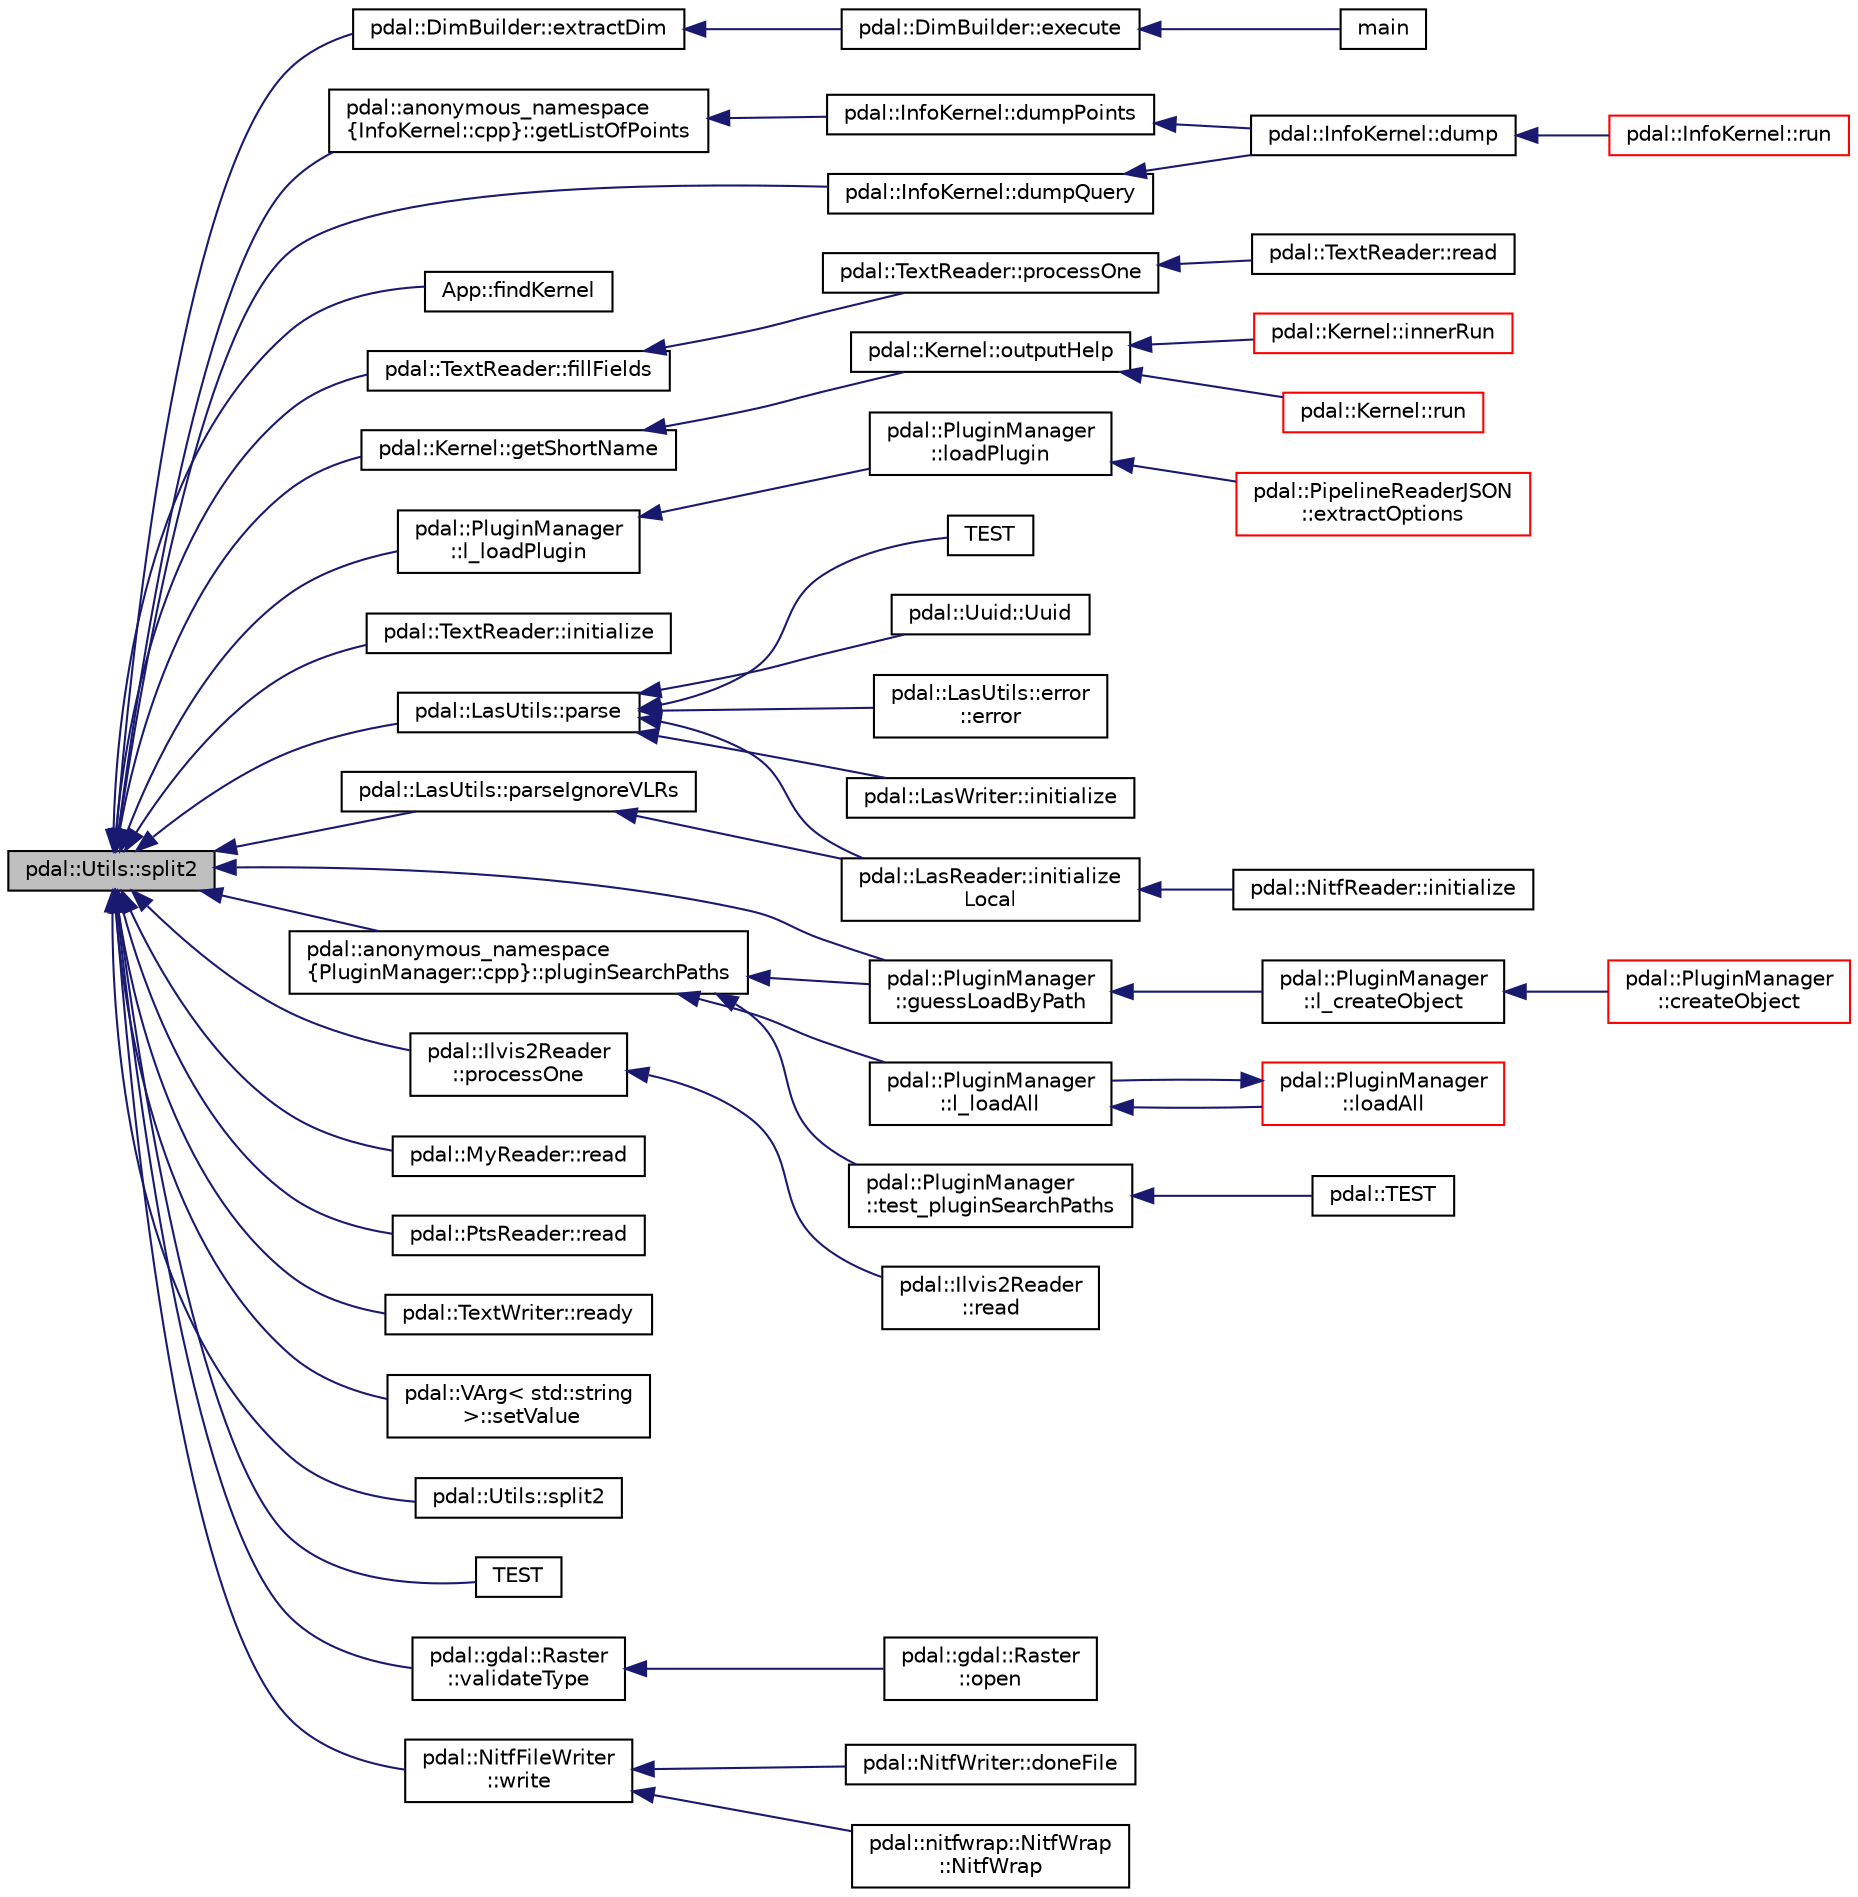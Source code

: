 digraph "pdal::Utils::split2"
{
  edge [fontname="Helvetica",fontsize="10",labelfontname="Helvetica",labelfontsize="10"];
  node [fontname="Helvetica",fontsize="10",shape=record];
  rankdir="LR";
  Node1 [label="pdal::Utils::split2",height=0.2,width=0.4,color="black", fillcolor="grey75", style="filled", fontcolor="black"];
  Node1 -> Node2 [dir="back",color="midnightblue",fontsize="10",style="solid",fontname="Helvetica"];
  Node2 [label="pdal::InfoKernel::dumpQuery",height=0.2,width=0.4,color="black", fillcolor="white", style="filled",URL="$classpdal_1_1InfoKernel.html#a560094127dc8acaf76ab8a3ed9656ce9"];
  Node2 -> Node3 [dir="back",color="midnightblue",fontsize="10",style="solid",fontname="Helvetica"];
  Node3 [label="pdal::InfoKernel::dump",height=0.2,width=0.4,color="black", fillcolor="white", style="filled",URL="$classpdal_1_1InfoKernel.html#a402cba839f0a07e7d1b5982869ae71c5"];
  Node3 -> Node4 [dir="back",color="midnightblue",fontsize="10",style="solid",fontname="Helvetica"];
  Node4 [label="pdal::InfoKernel::run",height=0.2,width=0.4,color="red", fillcolor="white", style="filled",URL="$classpdal_1_1InfoKernel.html#a507a4fa6aa98127ddc55bb730bcf6a2f"];
  Node1 -> Node5 [dir="back",color="midnightblue",fontsize="10",style="solid",fontname="Helvetica"];
  Node5 [label="pdal::DimBuilder::extractDim",height=0.2,width=0.4,color="black", fillcolor="white", style="filled",URL="$classpdal_1_1DimBuilder.html#a51bc21469f4546a9d5152f725ae41345"];
  Node5 -> Node6 [dir="back",color="midnightblue",fontsize="10",style="solid",fontname="Helvetica"];
  Node6 [label="pdal::DimBuilder::execute",height=0.2,width=0.4,color="black", fillcolor="white", style="filled",URL="$classpdal_1_1DimBuilder.html#a80dc37c7ba907d37af6ce04620364855"];
  Node6 -> Node7 [dir="back",color="midnightblue",fontsize="10",style="solid",fontname="Helvetica"];
  Node7 [label="main",height=0.2,width=0.4,color="black", fillcolor="white", style="filled",URL="$DimBuilder_8cpp.html#a0ddf1224851353fc92bfbff6f499fa97"];
  Node1 -> Node8 [dir="back",color="midnightblue",fontsize="10",style="solid",fontname="Helvetica"];
  Node8 [label="pdal::TextReader::fillFields",height=0.2,width=0.4,color="black", fillcolor="white", style="filled",URL="$classpdal_1_1TextReader.html#ad84d96b6633d11d99204a0f12050ec7d"];
  Node8 -> Node9 [dir="back",color="midnightblue",fontsize="10",style="solid",fontname="Helvetica"];
  Node9 [label="pdal::TextReader::processOne",height=0.2,width=0.4,color="black", fillcolor="white", style="filled",URL="$classpdal_1_1TextReader.html#a55dcdf19c947158592db12930696b0a0"];
  Node9 -> Node10 [dir="back",color="midnightblue",fontsize="10",style="solid",fontname="Helvetica"];
  Node10 [label="pdal::TextReader::read",height=0.2,width=0.4,color="black", fillcolor="white", style="filled",URL="$classpdal_1_1TextReader.html#abced10f0b951aae75fa82807b78cc111"];
  Node1 -> Node11 [dir="back",color="midnightblue",fontsize="10",style="solid",fontname="Helvetica"];
  Node11 [label="App::findKernel",height=0.2,width=0.4,color="black", fillcolor="white", style="filled",URL="$classApp.html#a450eaeaf824577f3ad04668512a654c3"];
  Node1 -> Node12 [dir="back",color="midnightblue",fontsize="10",style="solid",fontname="Helvetica"];
  Node12 [label="pdal::anonymous_namespace\l\{InfoKernel::cpp\}::getListOfPoints",height=0.2,width=0.4,color="black", fillcolor="white", style="filled",URL="$namespacepdal_1_1anonymous__namespace_02InfoKernel_8cpp_03.html#af6d8bead92b952511925b36e6204bdd6"];
  Node12 -> Node13 [dir="back",color="midnightblue",fontsize="10",style="solid",fontname="Helvetica"];
  Node13 [label="pdal::InfoKernel::dumpPoints",height=0.2,width=0.4,color="black", fillcolor="white", style="filled",URL="$classpdal_1_1InfoKernel.html#ae3390441d7172ddfee191dddef7c2fce"];
  Node13 -> Node3 [dir="back",color="midnightblue",fontsize="10",style="solid",fontname="Helvetica"];
  Node1 -> Node14 [dir="back",color="midnightblue",fontsize="10",style="solid",fontname="Helvetica"];
  Node14 [label="pdal::Kernel::getShortName",height=0.2,width=0.4,color="black", fillcolor="white", style="filled",URL="$classpdal_1_1Kernel.html#ad18c5166ac0a263870a529264f23c942"];
  Node14 -> Node15 [dir="back",color="midnightblue",fontsize="10",style="solid",fontname="Helvetica"];
  Node15 [label="pdal::Kernel::outputHelp",height=0.2,width=0.4,color="black", fillcolor="white", style="filled",URL="$classpdal_1_1Kernel.html#a3df4417590a1b1658e3b8562d9b4acfa"];
  Node15 -> Node16 [dir="back",color="midnightblue",fontsize="10",style="solid",fontname="Helvetica"];
  Node16 [label="pdal::Kernel::innerRun",height=0.2,width=0.4,color="red", fillcolor="white", style="filled",URL="$classpdal_1_1Kernel.html#a75417dddc31172a99c7b7c90fdf7aa90"];
  Node15 -> Node17 [dir="back",color="midnightblue",fontsize="10",style="solid",fontname="Helvetica"];
  Node17 [label="pdal::Kernel::run",height=0.2,width=0.4,color="red", fillcolor="white", style="filled",URL="$classpdal_1_1Kernel.html#a063a87bdb5459f336c905ab0d2ce3b05"];
  Node1 -> Node18 [dir="back",color="midnightblue",fontsize="10",style="solid",fontname="Helvetica"];
  Node18 [label="pdal::PluginManager\l::guessLoadByPath",height=0.2,width=0.4,color="black", fillcolor="white", style="filled",URL="$classpdal_1_1PluginManager.html#a4b104d8173aec62bcd3745ddee7aa3d5"];
  Node18 -> Node19 [dir="back",color="midnightblue",fontsize="10",style="solid",fontname="Helvetica"];
  Node19 [label="pdal::PluginManager\l::l_createObject",height=0.2,width=0.4,color="black", fillcolor="white", style="filled",URL="$classpdal_1_1PluginManager.html#a1d74a4219bdf2592c026084e0aa3809a"];
  Node19 -> Node20 [dir="back",color="midnightblue",fontsize="10",style="solid",fontname="Helvetica"];
  Node20 [label="pdal::PluginManager\l::createObject",height=0.2,width=0.4,color="red", fillcolor="white", style="filled",URL="$classpdal_1_1PluginManager.html#a70e78b2649f28e266ec11b7a9e183af9"];
  Node1 -> Node21 [dir="back",color="midnightblue",fontsize="10",style="solid",fontname="Helvetica"];
  Node21 [label="pdal::TextReader::initialize",height=0.2,width=0.4,color="black", fillcolor="white", style="filled",URL="$classpdal_1_1TextReader.html#ab1ac1a1f74565c6773ab1bbe90cde204"];
  Node1 -> Node22 [dir="back",color="midnightblue",fontsize="10",style="solid",fontname="Helvetica"];
  Node22 [label="pdal::PluginManager\l::l_loadPlugin",height=0.2,width=0.4,color="black", fillcolor="white", style="filled",URL="$classpdal_1_1PluginManager.html#a15e7ad2b6a2960400decd9845b382c40"];
  Node22 -> Node23 [dir="back",color="midnightblue",fontsize="10",style="solid",fontname="Helvetica"];
  Node23 [label="pdal::PluginManager\l::loadPlugin",height=0.2,width=0.4,color="black", fillcolor="white", style="filled",URL="$classpdal_1_1PluginManager.html#ab6a21660c6115bf3ce1e3372f757bcb4"];
  Node23 -> Node24 [dir="back",color="midnightblue",fontsize="10",style="solid",fontname="Helvetica"];
  Node24 [label="pdal::PipelineReaderJSON\l::extractOptions",height=0.2,width=0.4,color="red", fillcolor="white", style="filled",URL="$classpdal_1_1PipelineReaderJSON.html#a51024630985308ccf8843f250b685545"];
  Node1 -> Node25 [dir="back",color="midnightblue",fontsize="10",style="solid",fontname="Helvetica"];
  Node25 [label="pdal::LasUtils::parse",height=0.2,width=0.4,color="black", fillcolor="white", style="filled",URL="$namespacepdal_1_1LasUtils.html#aa78ca118dc2638ab806bec5afb12b224"];
  Node25 -> Node26 [dir="back",color="midnightblue",fontsize="10",style="solid",fontname="Helvetica"];
  Node26 [label="pdal::LasUtils::error\l::error",height=0.2,width=0.4,color="black", fillcolor="white", style="filled",URL="$structpdal_1_1LasUtils_1_1error.html#a96fcbe86a7b0480997a9af72956d34d1"];
  Node25 -> Node27 [dir="back",color="midnightblue",fontsize="10",style="solid",fontname="Helvetica"];
  Node27 [label="pdal::LasWriter::initialize",height=0.2,width=0.4,color="black", fillcolor="white", style="filled",URL="$classpdal_1_1LasWriter.html#ac06df277822c359343f95003bfda9cce"];
  Node25 -> Node28 [dir="back",color="midnightblue",fontsize="10",style="solid",fontname="Helvetica"];
  Node28 [label="pdal::LasReader::initialize\lLocal",height=0.2,width=0.4,color="black", fillcolor="white", style="filled",URL="$classpdal_1_1LasReader.html#a998510dc0b7d1b59387a5c2686c27f46"];
  Node28 -> Node29 [dir="back",color="midnightblue",fontsize="10",style="solid",fontname="Helvetica"];
  Node29 [label="pdal::NitfReader::initialize",height=0.2,width=0.4,color="black", fillcolor="white", style="filled",URL="$classpdal_1_1NitfReader.html#aff135fa0b6888020a5de9eb33e2d7fea"];
  Node25 -> Node30 [dir="back",color="midnightblue",fontsize="10",style="solid",fontname="Helvetica"];
  Node30 [label="TEST",height=0.2,width=0.4,color="black", fillcolor="white", style="filled",URL="$ProgramArgsTest_8cpp.html#a5c58b8358e6272f453c00259f5b2ad75"];
  Node25 -> Node31 [dir="back",color="midnightblue",fontsize="10",style="solid",fontname="Helvetica"];
  Node31 [label="pdal::Uuid::Uuid",height=0.2,width=0.4,color="black", fillcolor="white", style="filled",URL="$classpdal_1_1Uuid.html#a9df2a9432eaeaff6bb97761e7be07d38"];
  Node1 -> Node32 [dir="back",color="midnightblue",fontsize="10",style="solid",fontname="Helvetica"];
  Node32 [label="pdal::LasUtils::parseIgnoreVLRs",height=0.2,width=0.4,color="black", fillcolor="white", style="filled",URL="$namespacepdal_1_1LasUtils.html#aa3390d8572d48c1f2294cde07e614319"];
  Node32 -> Node28 [dir="back",color="midnightblue",fontsize="10",style="solid",fontname="Helvetica"];
  Node1 -> Node33 [dir="back",color="midnightblue",fontsize="10",style="solid",fontname="Helvetica"];
  Node33 [label="pdal::anonymous_namespace\l\{PluginManager::cpp\}::pluginSearchPaths",height=0.2,width=0.4,color="black", fillcolor="white", style="filled",URL="$namespacepdal_1_1anonymous__namespace_02PluginManager_8cpp_03.html#a1fdbb485623dfdef1f484e665ffe43fe"];
  Node33 -> Node18 [dir="back",color="midnightblue",fontsize="10",style="solid",fontname="Helvetica"];
  Node33 -> Node34 [dir="back",color="midnightblue",fontsize="10",style="solid",fontname="Helvetica"];
  Node34 [label="pdal::PluginManager\l::l_loadAll",height=0.2,width=0.4,color="black", fillcolor="white", style="filled",URL="$classpdal_1_1PluginManager.html#a08754912ac446213223ab8cfa0d86ac5"];
  Node34 -> Node35 [dir="back",color="midnightblue",fontsize="10",style="solid",fontname="Helvetica"];
  Node35 [label="pdal::PluginManager\l::loadAll",height=0.2,width=0.4,color="red", fillcolor="white", style="filled",URL="$classpdal_1_1PluginManager.html#a91c1c05a286aac945accd3187c22c0b3"];
  Node35 -> Node34 [dir="back",color="midnightblue",fontsize="10",style="solid",fontname="Helvetica"];
  Node33 -> Node36 [dir="back",color="midnightblue",fontsize="10",style="solid",fontname="Helvetica"];
  Node36 [label="pdal::PluginManager\l::test_pluginSearchPaths",height=0.2,width=0.4,color="black", fillcolor="white", style="filled",URL="$classpdal_1_1PluginManager.html#a586542f74527b1ad766b49ea823d90a5"];
  Node36 -> Node37 [dir="back",color="midnightblue",fontsize="10",style="solid",fontname="Helvetica"];
  Node37 [label="pdal::TEST",height=0.2,width=0.4,color="black", fillcolor="white", style="filled",URL="$namespacepdal.html#a8468f4aac593814b1fa17ab58272129c"];
  Node1 -> Node38 [dir="back",color="midnightblue",fontsize="10",style="solid",fontname="Helvetica"];
  Node38 [label="pdal::Ilvis2Reader\l::processOne",height=0.2,width=0.4,color="black", fillcolor="white", style="filled",URL="$classpdal_1_1Ilvis2Reader.html#ac396bea41b06d5528521dc48f2bf3f1b"];
  Node38 -> Node39 [dir="back",color="midnightblue",fontsize="10",style="solid",fontname="Helvetica"];
  Node39 [label="pdal::Ilvis2Reader\l::read",height=0.2,width=0.4,color="black", fillcolor="white", style="filled",URL="$classpdal_1_1Ilvis2Reader.html#a36ad873f8bdb773ccd87a9b8d3127cde"];
  Node1 -> Node40 [dir="back",color="midnightblue",fontsize="10",style="solid",fontname="Helvetica"];
  Node40 [label="pdal::MyReader::read",height=0.2,width=0.4,color="black", fillcolor="white", style="filled",URL="$classpdal_1_1MyReader.html#a57105fe5414522b13e446aead08942a9"];
  Node1 -> Node41 [dir="back",color="midnightblue",fontsize="10",style="solid",fontname="Helvetica"];
  Node41 [label="pdal::PtsReader::read",height=0.2,width=0.4,color="black", fillcolor="white", style="filled",URL="$classpdal_1_1PtsReader.html#a3da165f5cf09b1c0abf6e081ecafd802"];
  Node1 -> Node42 [dir="back",color="midnightblue",fontsize="10",style="solid",fontname="Helvetica"];
  Node42 [label="pdal::TextWriter::ready",height=0.2,width=0.4,color="black", fillcolor="white", style="filled",URL="$classpdal_1_1TextWriter.html#ac1d9448dc94fc5272631b7066301e521"];
  Node1 -> Node43 [dir="back",color="midnightblue",fontsize="10",style="solid",fontname="Helvetica"];
  Node43 [label="pdal::VArg\< std::string\l \>::setValue",height=0.2,width=0.4,color="black", fillcolor="white", style="filled",URL="$classpdal_1_1VArg_3_01std_1_1string_01_4.html#ac5084a8a9dee040fb8ec7be19092572d"];
  Node1 -> Node44 [dir="back",color="midnightblue",fontsize="10",style="solid",fontname="Helvetica"];
  Node44 [label="pdal::Utils::split2",height=0.2,width=0.4,color="black", fillcolor="white", style="filled",URL="$namespacepdal_1_1Utils.html#a4a001b79c83dbf983f9828cf168f19f4"];
  Node1 -> Node45 [dir="back",color="midnightblue",fontsize="10",style="solid",fontname="Helvetica"];
  Node45 [label="TEST",height=0.2,width=0.4,color="black", fillcolor="white", style="filled",URL="$UtilsTest_8cpp.html#ab14904a3415effcf77f91f2b5d0fe820"];
  Node1 -> Node46 [dir="back",color="midnightblue",fontsize="10",style="solid",fontname="Helvetica"];
  Node46 [label="pdal::gdal::Raster\l::validateType",height=0.2,width=0.4,color="black", fillcolor="white", style="filled",URL="$classpdal_1_1gdal_1_1Raster.html#a3c44ae96630bca94295207449925f348"];
  Node46 -> Node47 [dir="back",color="midnightblue",fontsize="10",style="solid",fontname="Helvetica"];
  Node47 [label="pdal::gdal::Raster\l::open",height=0.2,width=0.4,color="black", fillcolor="white", style="filled",URL="$classpdal_1_1gdal_1_1Raster.html#aecd184cbda37b4dd0c84f58f1086f55f"];
  Node1 -> Node48 [dir="back",color="midnightblue",fontsize="10",style="solid",fontname="Helvetica"];
  Node48 [label="pdal::NitfFileWriter\l::write",height=0.2,width=0.4,color="black", fillcolor="white", style="filled",URL="$classpdal_1_1NitfFileWriter.html#a3dd708be19b41cc3633c34903b3418f2"];
  Node48 -> Node49 [dir="back",color="midnightblue",fontsize="10",style="solid",fontname="Helvetica"];
  Node49 [label="pdal::NitfWriter::doneFile",height=0.2,width=0.4,color="black", fillcolor="white", style="filled",URL="$classpdal_1_1NitfWriter.html#a0320785ad5311c55705c6b41a13cfb75"];
  Node48 -> Node50 [dir="back",color="midnightblue",fontsize="10",style="solid",fontname="Helvetica"];
  Node50 [label="pdal::nitfwrap::NitfWrap\l::NitfWrap",height=0.2,width=0.4,color="black", fillcolor="white", style="filled",URL="$classpdal_1_1nitfwrap_1_1NitfWrap.html#a507defc6c08af645c161ee875c58374a"];
}
